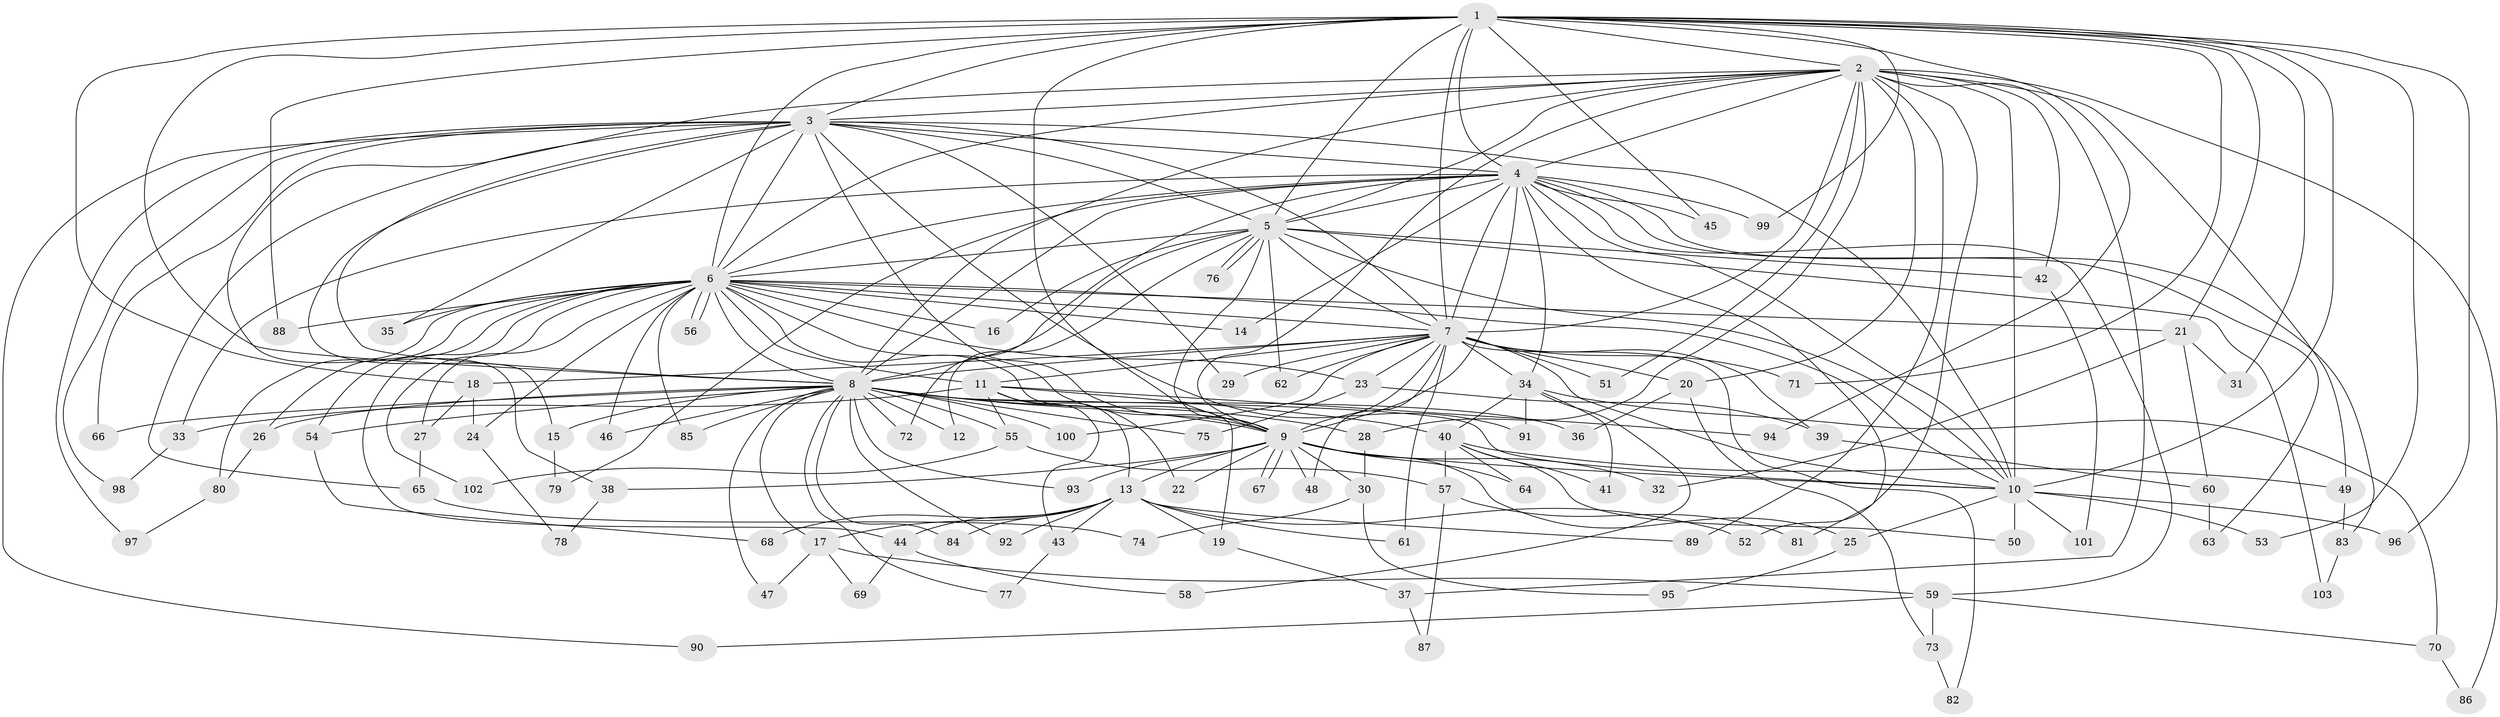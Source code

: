// Generated by graph-tools (version 1.1) at 2025/49/03/09/25 03:49:42]
// undirected, 103 vertices, 231 edges
graph export_dot {
graph [start="1"]
  node [color=gray90,style=filled];
  1;
  2;
  3;
  4;
  5;
  6;
  7;
  8;
  9;
  10;
  11;
  12;
  13;
  14;
  15;
  16;
  17;
  18;
  19;
  20;
  21;
  22;
  23;
  24;
  25;
  26;
  27;
  28;
  29;
  30;
  31;
  32;
  33;
  34;
  35;
  36;
  37;
  38;
  39;
  40;
  41;
  42;
  43;
  44;
  45;
  46;
  47;
  48;
  49;
  50;
  51;
  52;
  53;
  54;
  55;
  56;
  57;
  58;
  59;
  60;
  61;
  62;
  63;
  64;
  65;
  66;
  67;
  68;
  69;
  70;
  71;
  72;
  73;
  74;
  75;
  76;
  77;
  78;
  79;
  80;
  81;
  82;
  83;
  84;
  85;
  86;
  87;
  88;
  89;
  90;
  91;
  92;
  93;
  94;
  95;
  96;
  97;
  98;
  99;
  100;
  101;
  102;
  103;
  1 -- 2;
  1 -- 3;
  1 -- 4;
  1 -- 5;
  1 -- 6;
  1 -- 7;
  1 -- 8;
  1 -- 9;
  1 -- 10;
  1 -- 18;
  1 -- 21;
  1 -- 31;
  1 -- 45;
  1 -- 53;
  1 -- 71;
  1 -- 88;
  1 -- 94;
  1 -- 96;
  1 -- 99;
  2 -- 3;
  2 -- 4;
  2 -- 5;
  2 -- 6;
  2 -- 7;
  2 -- 8;
  2 -- 9;
  2 -- 10;
  2 -- 20;
  2 -- 28;
  2 -- 37;
  2 -- 38;
  2 -- 42;
  2 -- 49;
  2 -- 51;
  2 -- 52;
  2 -- 86;
  2 -- 89;
  3 -- 4;
  3 -- 5;
  3 -- 6;
  3 -- 7;
  3 -- 8;
  3 -- 9;
  3 -- 10;
  3 -- 15;
  3 -- 29;
  3 -- 35;
  3 -- 65;
  3 -- 66;
  3 -- 90;
  3 -- 91;
  3 -- 97;
  3 -- 98;
  4 -- 5;
  4 -- 6;
  4 -- 7;
  4 -- 8;
  4 -- 9;
  4 -- 10;
  4 -- 14;
  4 -- 33;
  4 -- 34;
  4 -- 45;
  4 -- 59;
  4 -- 63;
  4 -- 72;
  4 -- 79;
  4 -- 81;
  4 -- 83;
  4 -- 99;
  5 -- 6;
  5 -- 7;
  5 -- 8;
  5 -- 9;
  5 -- 10;
  5 -- 12;
  5 -- 16;
  5 -- 42;
  5 -- 62;
  5 -- 76;
  5 -- 76;
  5 -- 103;
  6 -- 7;
  6 -- 8;
  6 -- 9;
  6 -- 10;
  6 -- 11;
  6 -- 14;
  6 -- 16;
  6 -- 19;
  6 -- 21;
  6 -- 23;
  6 -- 24;
  6 -- 26;
  6 -- 27;
  6 -- 35;
  6 -- 44;
  6 -- 46;
  6 -- 54;
  6 -- 56;
  6 -- 56;
  6 -- 80;
  6 -- 85;
  6 -- 88;
  6 -- 102;
  7 -- 8;
  7 -- 9;
  7 -- 10;
  7 -- 11;
  7 -- 18;
  7 -- 20;
  7 -- 23;
  7 -- 29;
  7 -- 34;
  7 -- 39;
  7 -- 48;
  7 -- 51;
  7 -- 61;
  7 -- 62;
  7 -- 71;
  7 -- 82;
  7 -- 100;
  8 -- 9;
  8 -- 10;
  8 -- 12;
  8 -- 15;
  8 -- 17;
  8 -- 26;
  8 -- 28;
  8 -- 36;
  8 -- 46;
  8 -- 47;
  8 -- 54;
  8 -- 55;
  8 -- 66;
  8 -- 72;
  8 -- 75;
  8 -- 77;
  8 -- 84;
  8 -- 85;
  8 -- 92;
  8 -- 93;
  8 -- 100;
  9 -- 10;
  9 -- 13;
  9 -- 22;
  9 -- 25;
  9 -- 30;
  9 -- 32;
  9 -- 38;
  9 -- 48;
  9 -- 64;
  9 -- 67;
  9 -- 67;
  9 -- 93;
  10 -- 25;
  10 -- 50;
  10 -- 53;
  10 -- 96;
  10 -- 101;
  11 -- 13;
  11 -- 22;
  11 -- 33;
  11 -- 40;
  11 -- 43;
  11 -- 55;
  11 -- 94;
  13 -- 17;
  13 -- 19;
  13 -- 43;
  13 -- 44;
  13 -- 52;
  13 -- 61;
  13 -- 68;
  13 -- 84;
  13 -- 89;
  13 -- 92;
  15 -- 79;
  17 -- 47;
  17 -- 59;
  17 -- 69;
  18 -- 24;
  18 -- 27;
  19 -- 37;
  20 -- 36;
  20 -- 73;
  21 -- 31;
  21 -- 32;
  21 -- 60;
  23 -- 39;
  23 -- 75;
  24 -- 78;
  25 -- 95;
  26 -- 80;
  27 -- 65;
  28 -- 30;
  30 -- 74;
  30 -- 95;
  33 -- 98;
  34 -- 40;
  34 -- 41;
  34 -- 58;
  34 -- 70;
  34 -- 91;
  37 -- 87;
  38 -- 78;
  39 -- 60;
  40 -- 41;
  40 -- 49;
  40 -- 50;
  40 -- 57;
  40 -- 64;
  42 -- 101;
  43 -- 77;
  44 -- 58;
  44 -- 69;
  49 -- 83;
  54 -- 68;
  55 -- 57;
  55 -- 102;
  57 -- 81;
  57 -- 87;
  59 -- 70;
  59 -- 73;
  59 -- 90;
  60 -- 63;
  65 -- 74;
  70 -- 86;
  73 -- 82;
  80 -- 97;
  83 -- 103;
}
